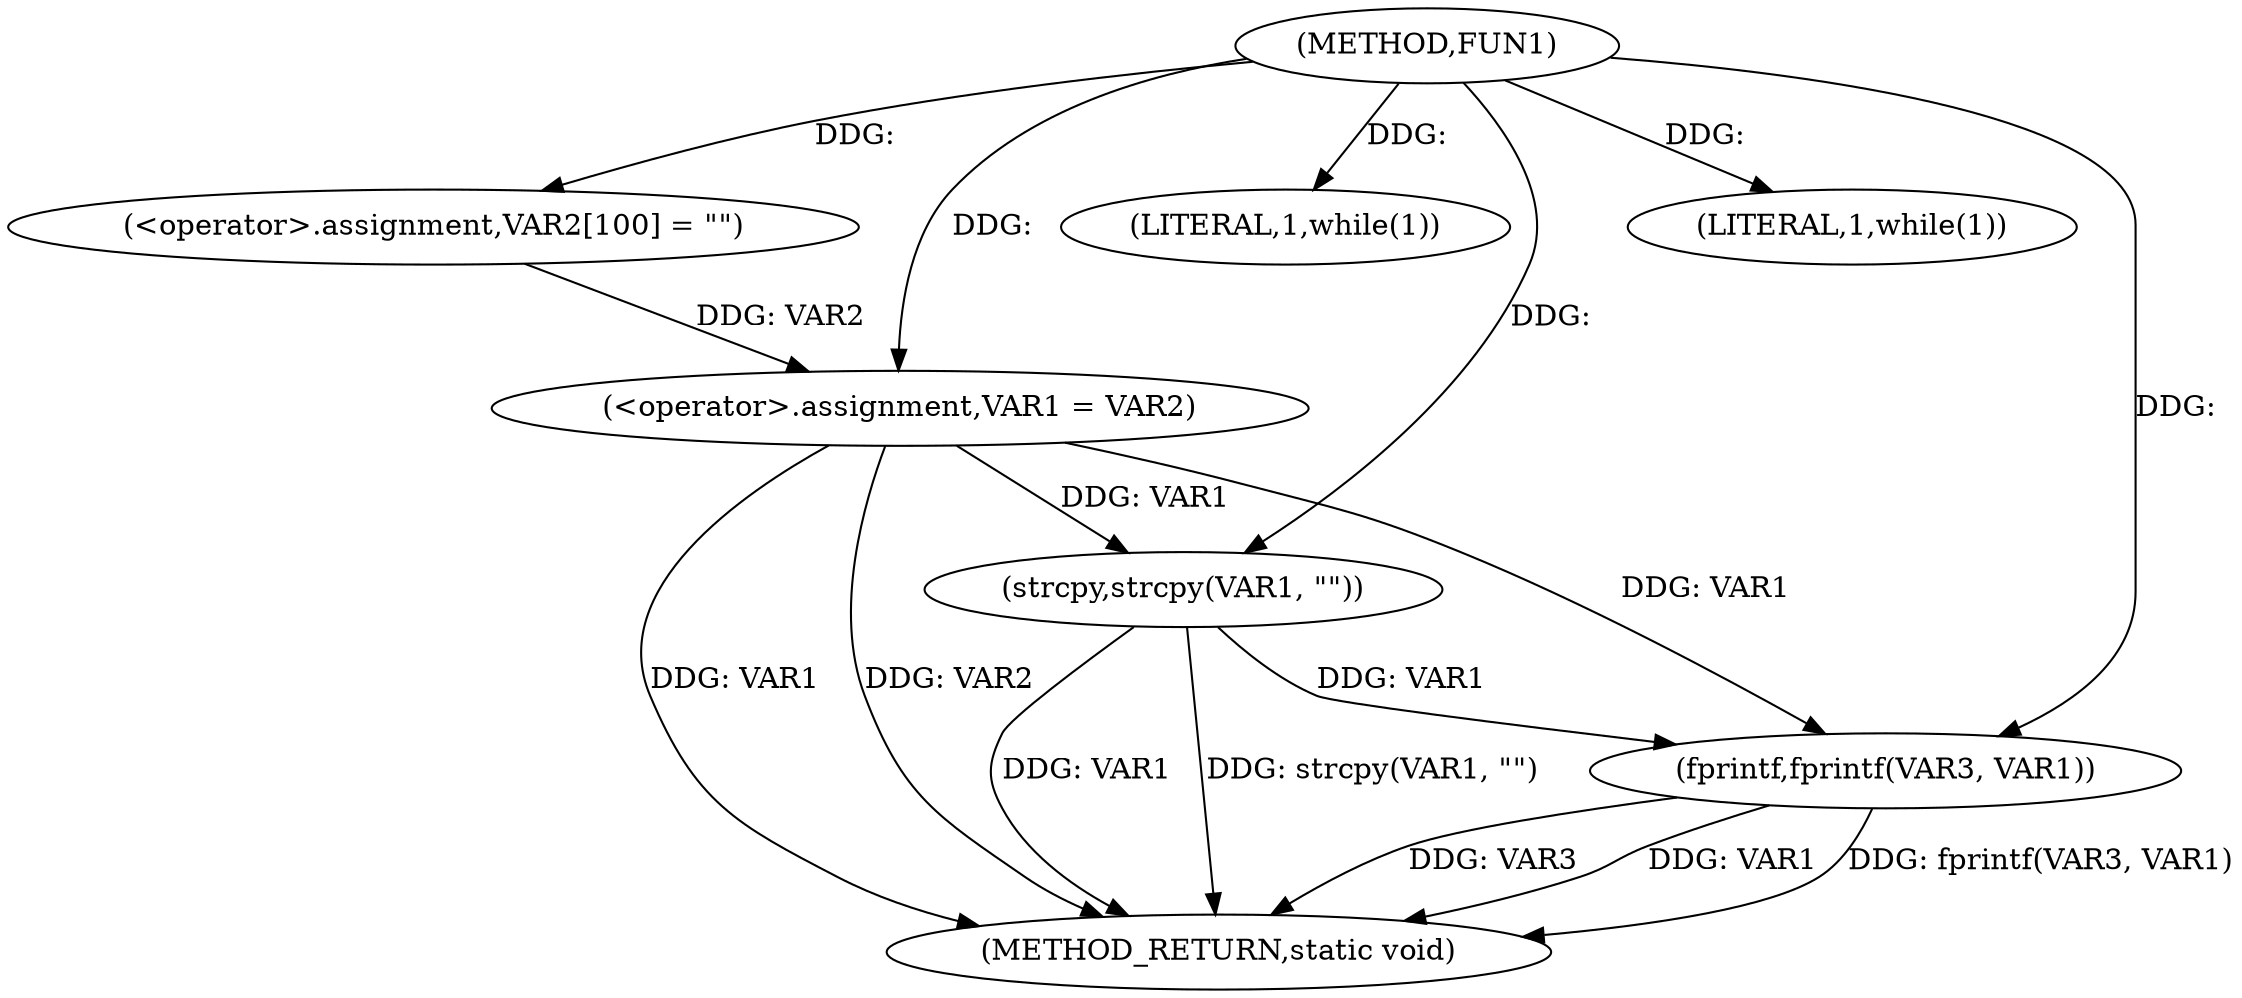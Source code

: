 digraph FUN1 {  
"1000100" [label = "(METHOD,FUN1)" ]
"1000124" [label = "(METHOD_RETURN,static void)" ]
"1000104" [label = "(<operator>.assignment,VAR2[100] = \"\")" ]
"1000107" [label = "(<operator>.assignment,VAR1 = VAR2)" ]
"1000111" [label = "(LITERAL,1,while(1))" ]
"1000113" [label = "(strcpy,strcpy(VAR1, \"\"))" ]
"1000118" [label = "(LITERAL,1,while(1))" ]
"1000120" [label = "(fprintf,fprintf(VAR3, VAR1))" ]
  "1000107" -> "1000124"  [ label = "DDG: VAR1"] 
  "1000113" -> "1000124"  [ label = "DDG: VAR1"] 
  "1000120" -> "1000124"  [ label = "DDG: VAR3"] 
  "1000120" -> "1000124"  [ label = "DDG: VAR1"] 
  "1000107" -> "1000124"  [ label = "DDG: VAR2"] 
  "1000113" -> "1000124"  [ label = "DDG: strcpy(VAR1, \"\")"] 
  "1000120" -> "1000124"  [ label = "DDG: fprintf(VAR3, VAR1)"] 
  "1000100" -> "1000104"  [ label = "DDG: "] 
  "1000104" -> "1000107"  [ label = "DDG: VAR2"] 
  "1000100" -> "1000107"  [ label = "DDG: "] 
  "1000100" -> "1000111"  [ label = "DDG: "] 
  "1000107" -> "1000113"  [ label = "DDG: VAR1"] 
  "1000100" -> "1000113"  [ label = "DDG: "] 
  "1000100" -> "1000118"  [ label = "DDG: "] 
  "1000100" -> "1000120"  [ label = "DDG: "] 
  "1000107" -> "1000120"  [ label = "DDG: VAR1"] 
  "1000113" -> "1000120"  [ label = "DDG: VAR1"] 
}
